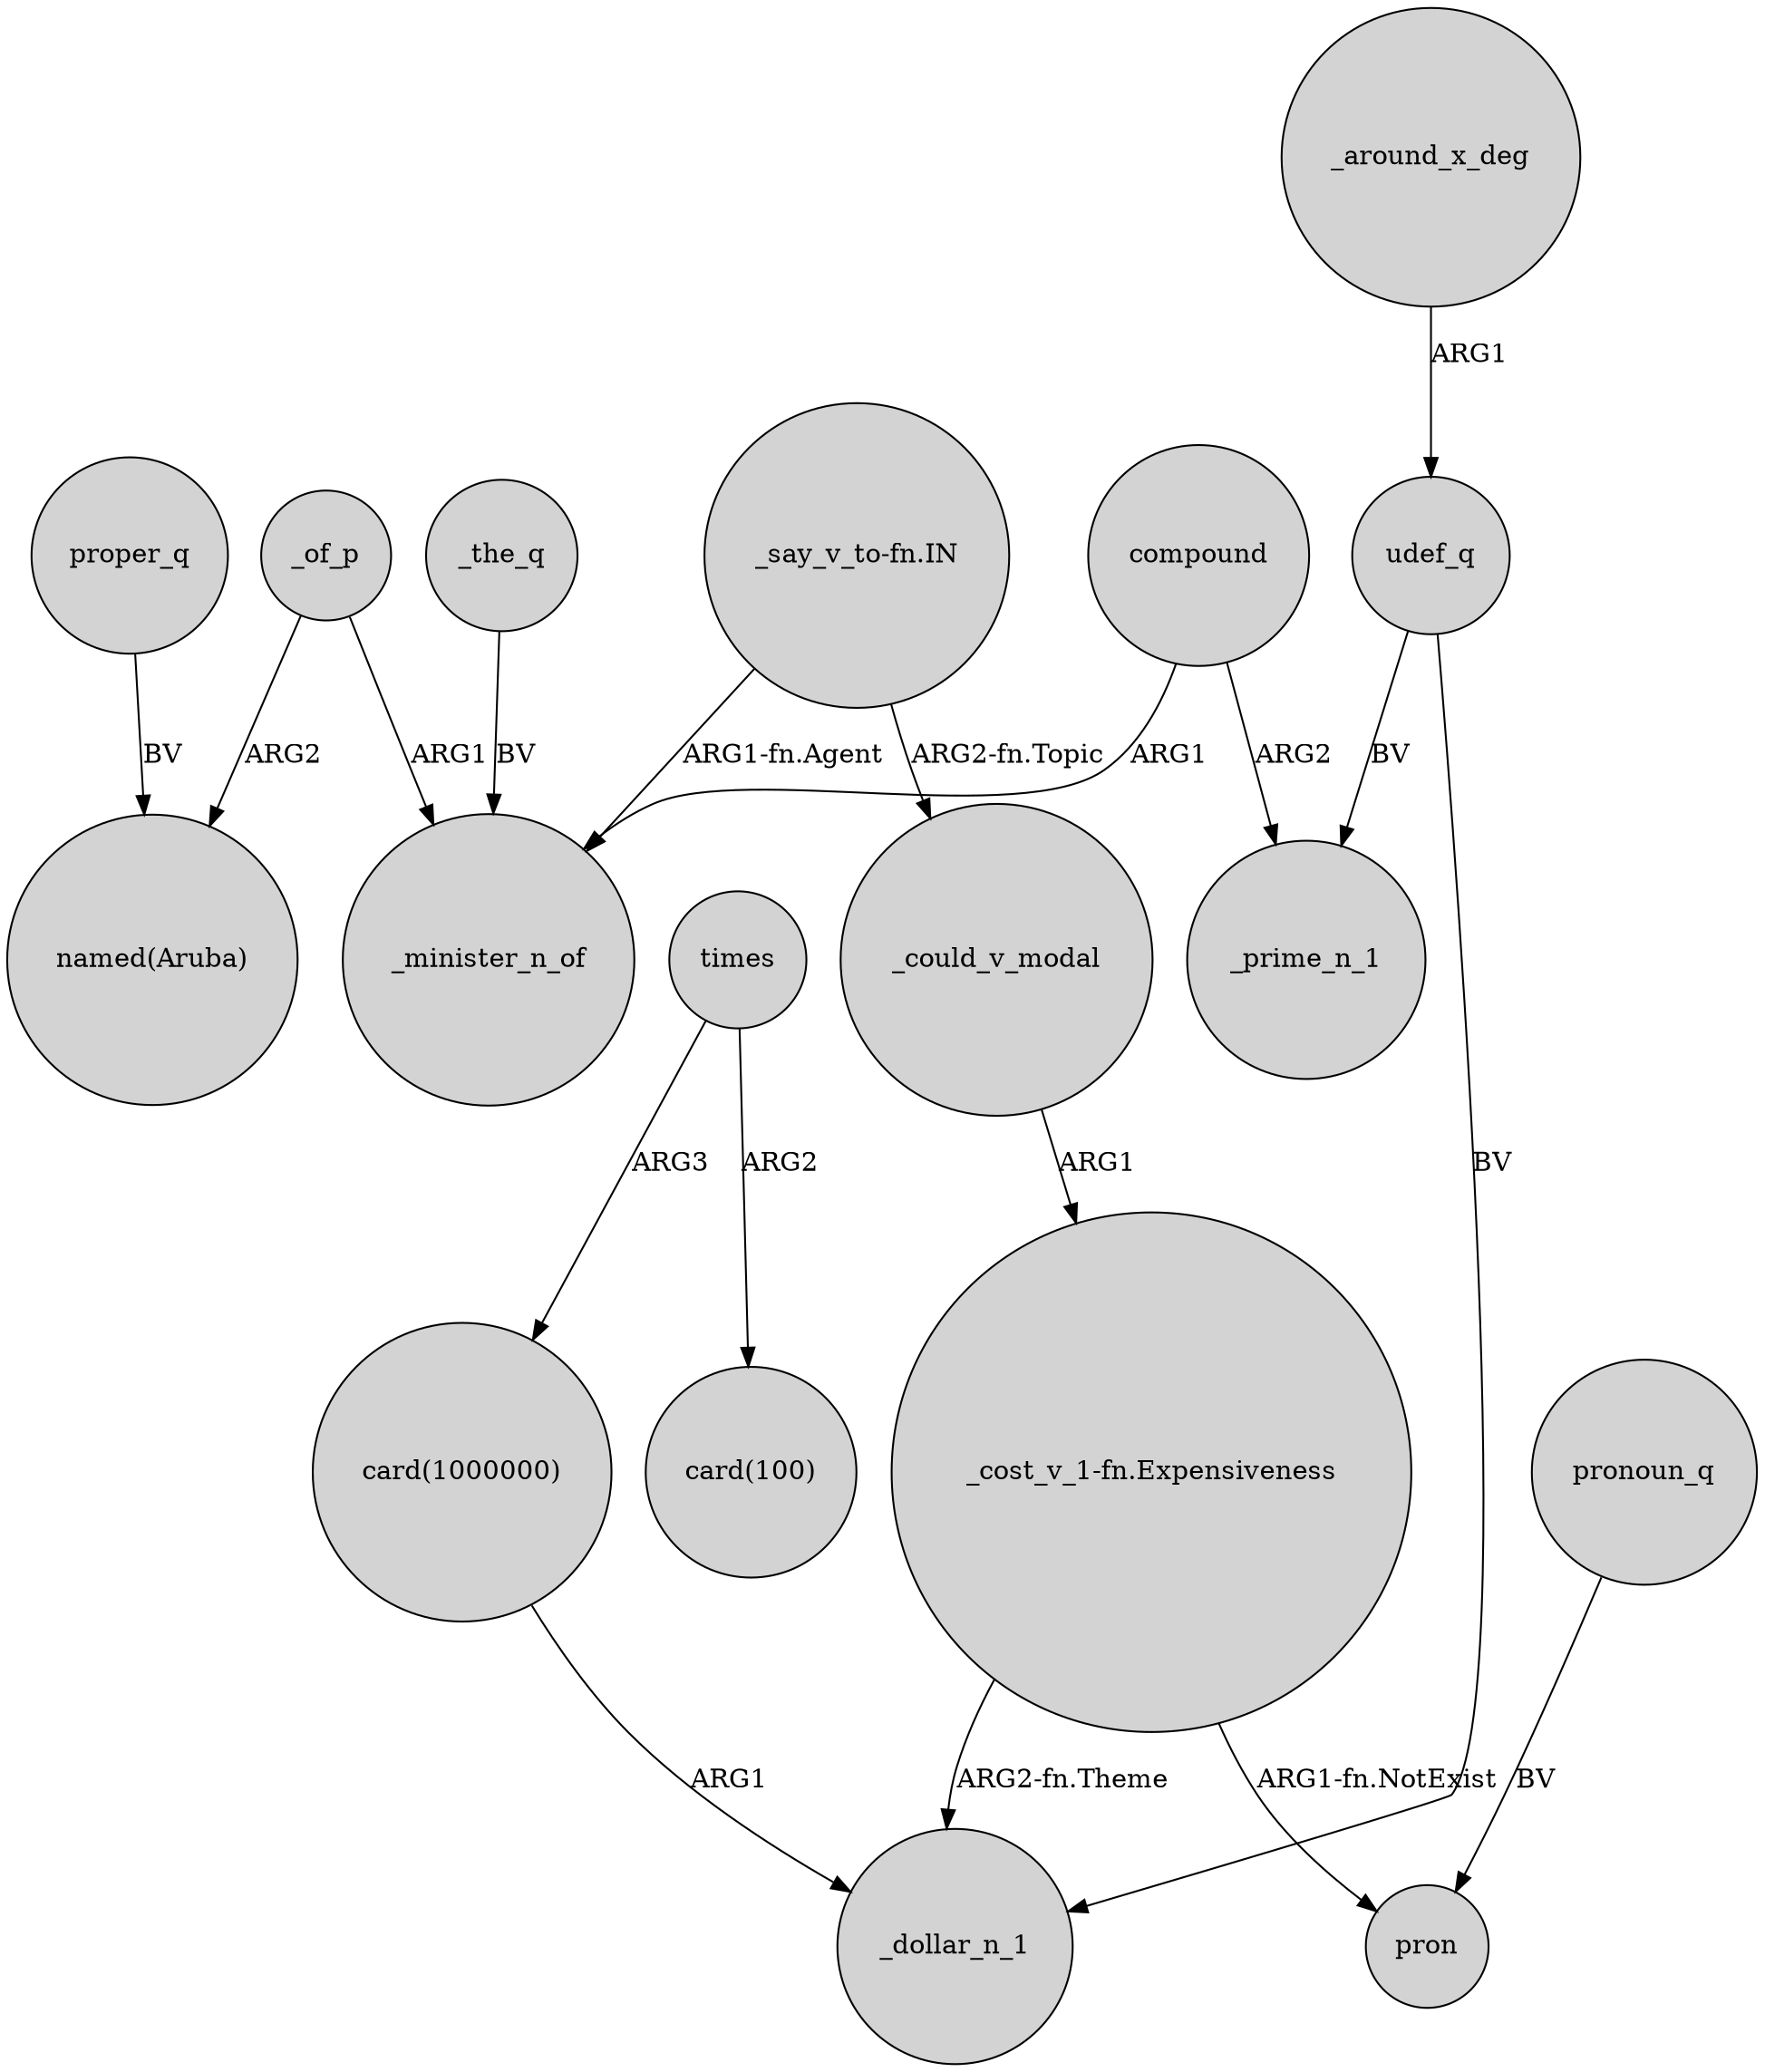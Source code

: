 digraph {
	node [shape=circle style=filled]
	_the_q -> _minister_n_of [label=BV]
	"card(1000000)" -> _dollar_n_1 [label=ARG1]
	_of_p -> _minister_n_of [label=ARG1]
	_of_p -> "named(Aruba)" [label=ARG2]
	compound -> _minister_n_of [label=ARG1]
	compound -> _prime_n_1 [label=ARG2]
	udef_q -> _prime_n_1 [label=BV]
	_could_v_modal -> "_cost_v_1-fn.Expensiveness" [label=ARG1]
	times -> "card(100)" [label=ARG2]
	times -> "card(1000000)" [label=ARG3]
	"_say_v_to-fn.IN" -> _minister_n_of [label="ARG1-fn.Agent"]
	proper_q -> "named(Aruba)" [label=BV]
	"_cost_v_1-fn.Expensiveness" -> pron [label="ARG1-fn.NotExist"]
	"_say_v_to-fn.IN" -> _could_v_modal [label="ARG2-fn.Topic"]
	_around_x_deg -> udef_q [label=ARG1]
	"_cost_v_1-fn.Expensiveness" -> _dollar_n_1 [label="ARG2-fn.Theme"]
	udef_q -> _dollar_n_1 [label=BV]
	pronoun_q -> pron [label=BV]
}
